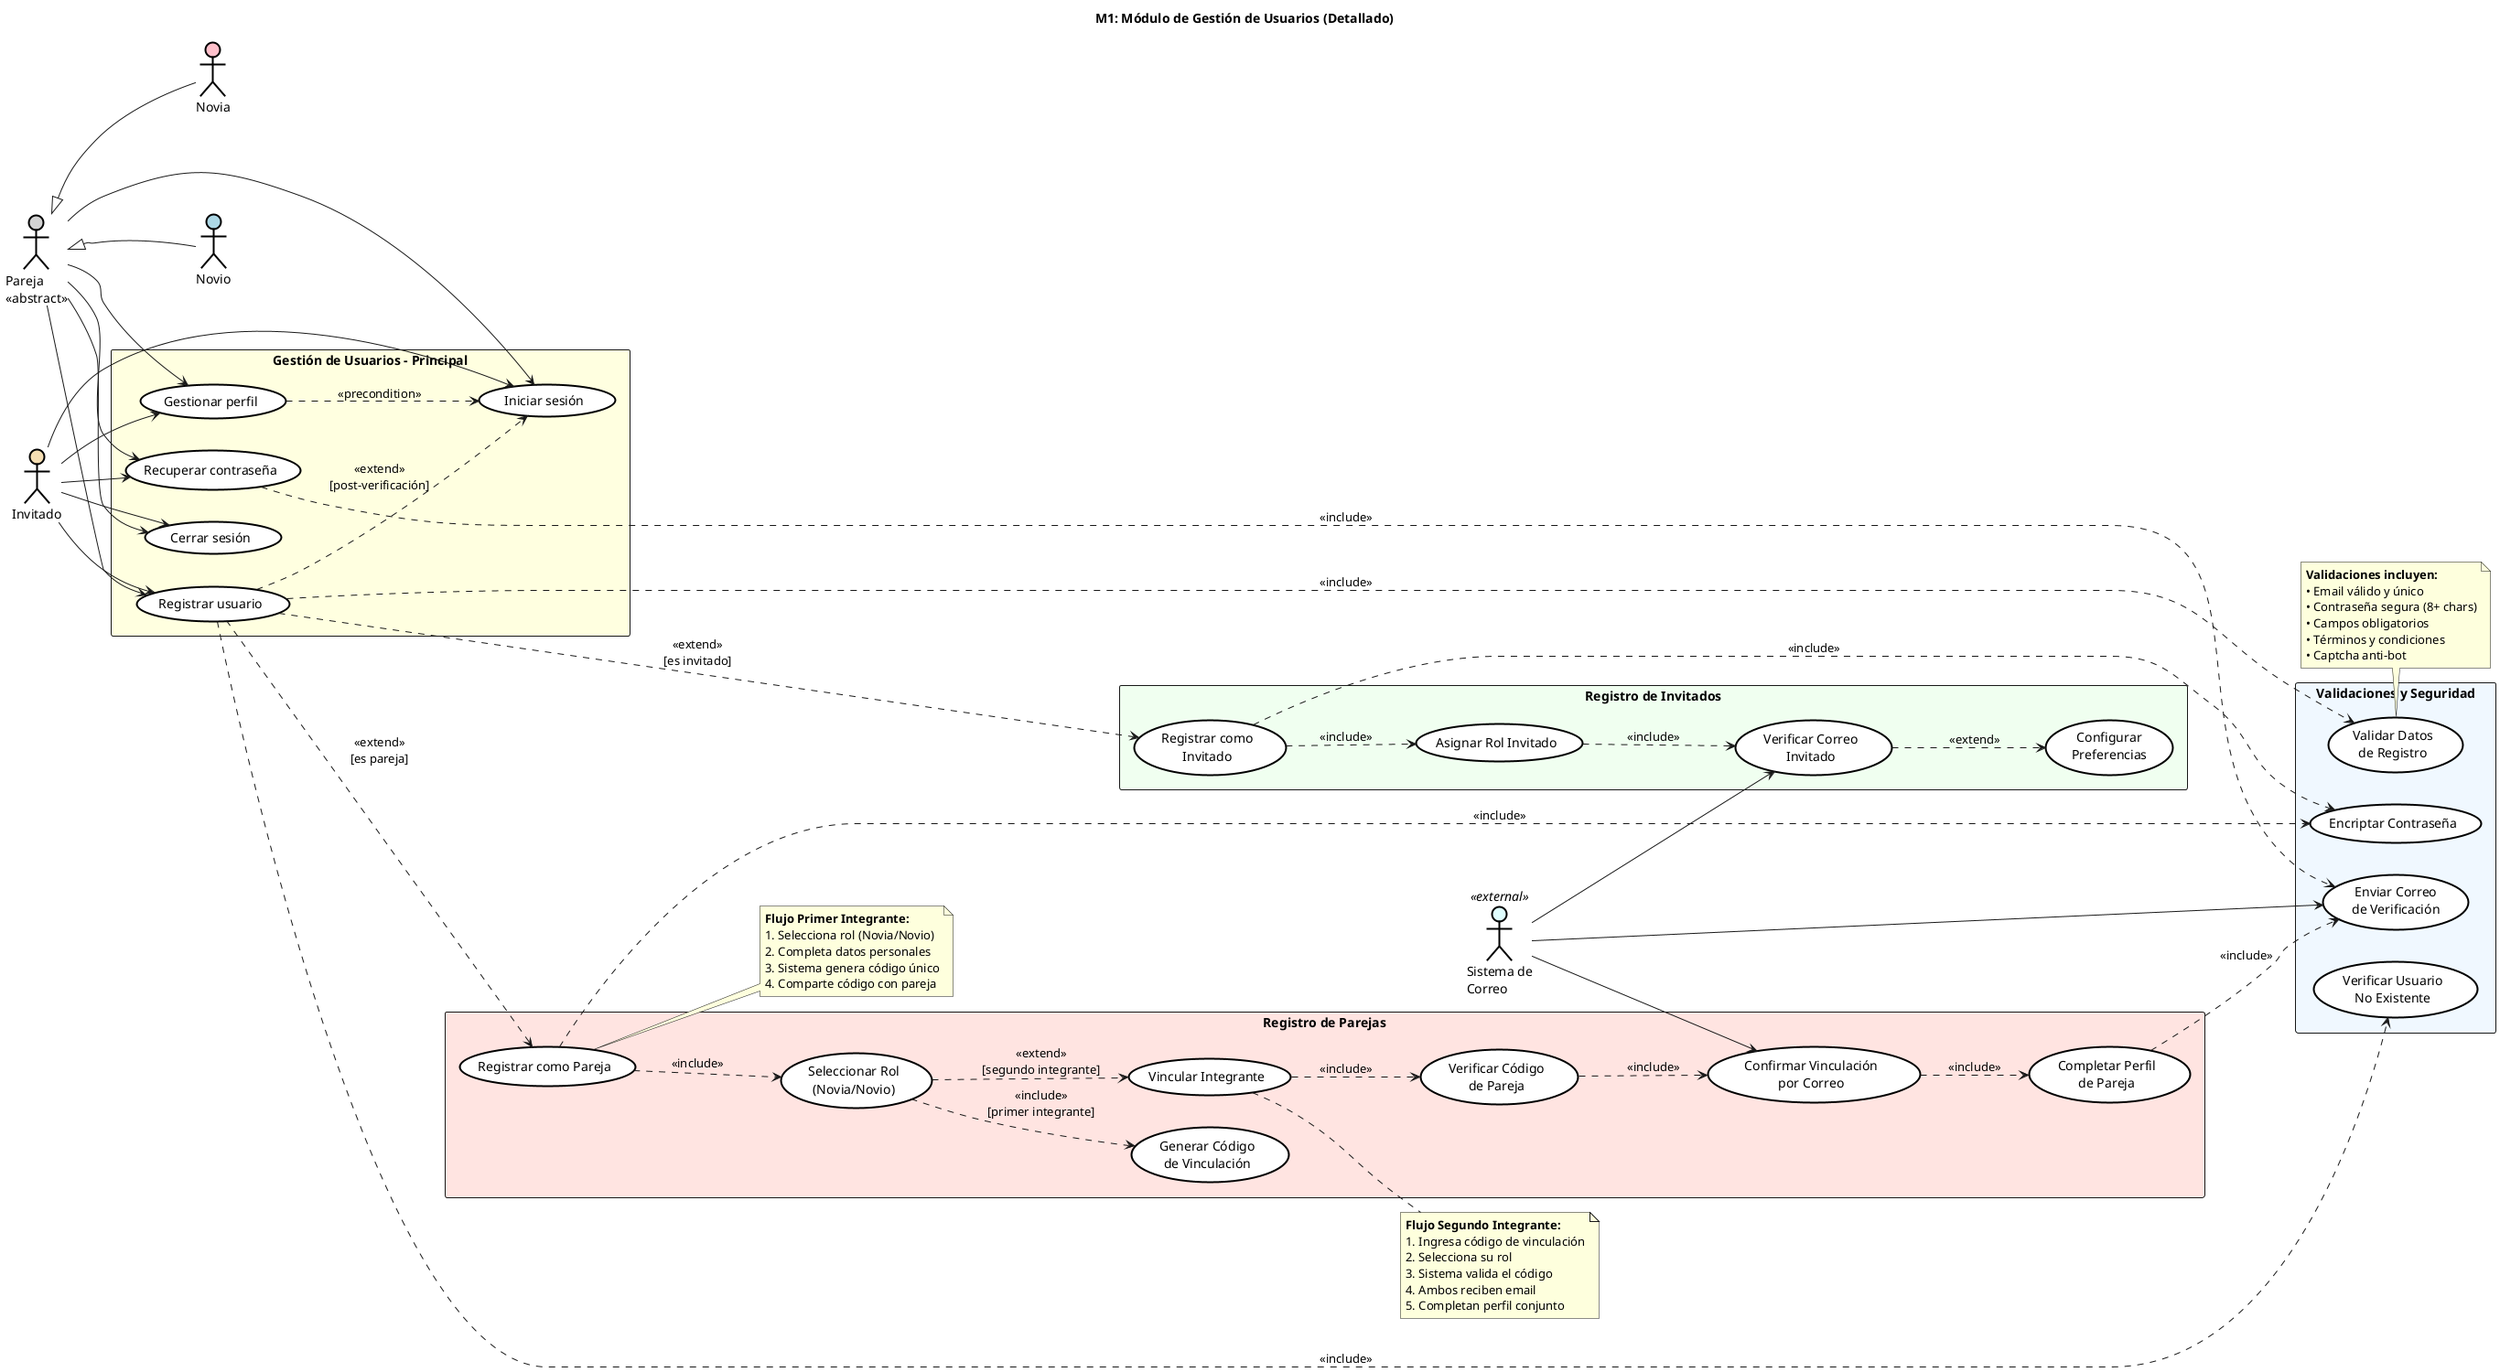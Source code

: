 @startuml moduloGestionUsuarios
title M1: Módulo de Gestión de Usuarios (Detallado)

left to right direction
skinparam packageStyle rectangle

' ===== ESTILOS VISUALES =====
skinparam usecase {
    BackgroundColor White
    BorderColor Black
    BorderThickness 2
}

skinparam actor {
    BackgroundColor White
    BorderColor Black
    BorderThickness 2
}

skinparam package {
    BorderThickness 2
    FontStyle bold
}

' ===== ACTORES =====
actor "Pareja\n<<abstract>>" as Pareja #LightGray
actor "Novia" as SoyNovia #Pink
actor "Novio" as SoyNovio #LightBlue
actor "Invitado" as Invitado #Wheat
actor "Sistema de\nCorreo" as Mail <<external>> #LightCyan

' Generalización
SoyNovia -up-|> Pareja
SoyNovio -up-|> Pareja

' ===== CASOS DE USO PRINCIPALES =====
package "Gestión de Usuarios - Principal" #LightYellow {
  usecase UC01 as "Registrar usuario"
  usecase UC02 as "Iniciar sesión"
  usecase UC03 as "Gestionar perfil"
  usecase UC04 as "Recuperar contraseña"
  usecase UC05 as "Cerrar sesión"
}

' ===== SUBMÓDULO: REGISTRO DE PAREJAS =====
package "Registro de Parejas" #MistyRose {
  usecase UC01a as "Registrar como Pareja"
  usecase UC01b as "Seleccionar Rol\n(Novia/Novio)"
  usecase UC01c as "Generar Código\nde Vinculación"
  usecase UC01d as "Vincular Integrante"
  usecase UC01e as "Verificar Código\nde Pareja"
  usecase UC01f as "Confirmar Vinculación\npor Correo"
  usecase UC01g as "Completar Perfil\nde Pareja"
}

' ===== SUBMÓDULO: REGISTRO DE INVITADOS =====
package "Registro de Invitados" #Honeydew {
  usecase UC01h as "Registrar como\nInvitado"
  usecase UC01i as "Asignar Rol Invitado"
  usecase UC01j as "Verificar Correo\nInvitado"
  usecase UC01k as "Configurar\nPreferencias"
}

' ===== SUBMÓDULO: VALIDACIONES =====
package "Validaciones y Seguridad" #AliceBlue {
  usecase UC01m as "Validar Datos\nde Registro"
  usecase UC01n as "Verificar Usuario\nNo Existente"
  usecase UC01o as "Encriptar Contraseña"
  usecase UC01p as "Enviar Correo\nde Verificación"
}

' ===== RELACIONES DE ACTORES =====
Pareja --> UC01
Pareja --> UC02
Pareja --> UC03
Pareja --> UC04
Pareja --> UC05

Invitado --> UC01
Invitado --> UC02
Invitado --> UC03
Invitado --> UC04
Invitado --> UC05

Mail --> UC01f
Mail --> UC01j
Mail --> UC01p

' ===== RELACIONES ENTRE CASOS DE USO =====

' Flujo Principal
UC01 ..> UC01m : <<include>>
UC01 ..> UC01n : <<include>>
UC01 ..> UC01a : <<extend>>\n[es pareja]
UC01 ..> UC01h : <<extend>>\n[es invitado]
UC01 ..> UC02 : <<extend>>\n[post-verificación]

UC03 ..> UC02 : <<precondition>>
UC04 ..> UC01p : <<include>>

' Flujo Parejas
UC01a ..> UC01b : <<include>>
UC01a ..> UC01o : <<include>>
UC01b ..> UC01c : <<include>>\n[primer integrante]
UC01b ..> UC01d : <<extend>>\n[segundo integrante]
UC01d ..> UC01e : <<include>>
UC01e ..> UC01f : <<include>>
UC01f ..> UC01g : <<include>>
UC01g ..> UC01p : <<include>>

' Flujo Invitados
UC01h ..> UC01i : <<include>>
UC01h ..> UC01o : <<include>>
UC01i ..> UC01j : <<include>>
UC01j ..> UC01k : <<extend>>

' ===== NOTAS =====
note right of UC01a
  **Flujo Primer Integrante:**
  1. Selecciona rol (Novia/Novio)
  2. Completa datos personales
  3. Sistema genera código único
  4. Comparte código con pareja
end note

note right of UC01d
  **Flujo Segundo Integrante:**
  1. Ingresa código de vinculación
  2. Selecciona su rol
  3. Sistema valida el código
  4. Ambos reciben email
  5. Completan perfil conjunto
end note

note bottom of UC01m
  **Validaciones incluyen:**
  • Email válido y único
  • Contraseña segura (8+ chars)
  • Campos obligatorios
  • Términos y condiciones
  • Captcha anti-bot
end note

@enduml